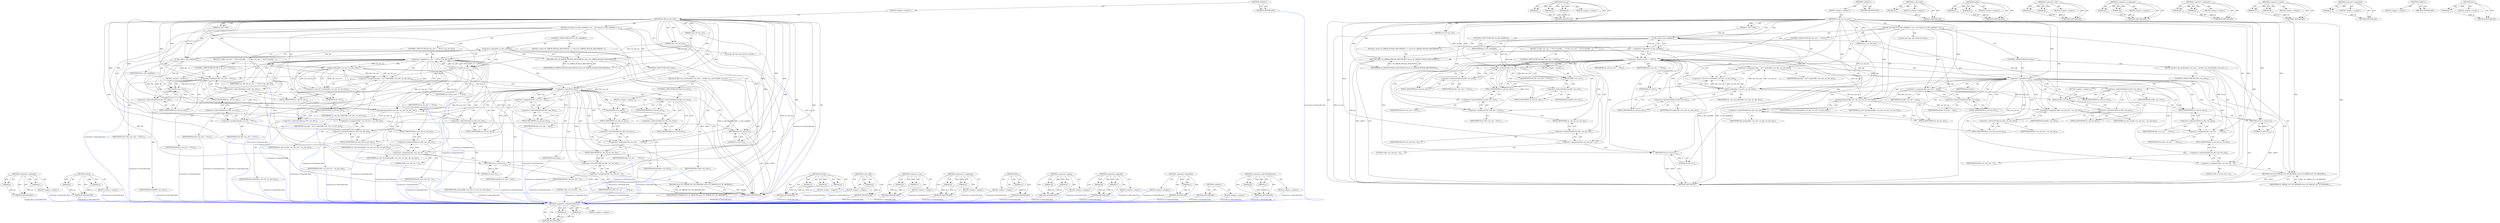 digraph "&lt;operator&gt;.indirectFieldAccess" {
vulnerable_142 [label=<(METHOD,&lt;operator&gt;.indirectFieldAccess)>];
vulnerable_143 [label=<(PARAM,p1)>];
vulnerable_144 [label=<(PARAM,p2)>];
vulnerable_145 [label=<(BLOCK,&lt;empty&gt;,&lt;empty&gt;)>];
vulnerable_146 [label=<(METHOD_RETURN,ANY)>];
vulnerable_166 [label=<(METHOD,memcpy)>];
vulnerable_167 [label=<(PARAM,p1)>];
vulnerable_168 [label=<(PARAM,p2)>];
vulnerable_169 [label=<(PARAM,p3)>];
vulnerable_170 [label=<(BLOCK,&lt;empty&gt;,&lt;empty&gt;)>];
vulnerable_171 [label=<(METHOD_RETURN,ANY)>];
vulnerable_6 [label=<(METHOD,&lt;global&gt;)<SUB>1</SUB>>];
vulnerable_7 [label=<(BLOCK,&lt;empty&gt;,&lt;empty&gt;)<SUB>1</SUB>>];
vulnerable_8 [label=<(METHOD,sc_file_set_sec_attr)<SUB>1</SUB>>];
vulnerable_9 [label=<(PARAM,sc_file_t *file)<SUB>1</SUB>>];
vulnerable_10 [label=<(PARAM,const u8 *sec_attr)<SUB>1</SUB>>];
vulnerable_11 [label=<(PARAM,size_t sec_attr_len)<SUB>2</SUB>>];
vulnerable_12 [label=<(BLOCK,{
	u8 *tmp;
	if (!sc_file_valid(file)) {
 		ret...,{
	u8 *tmp;
	if (!sc_file_valid(file)) {
 		ret...)<SUB>3</SUB>>];
vulnerable_13 [label="<(LOCAL,u8* tmp: u8*)<SUB>4</SUB>>"];
vulnerable_14 [label=<(CONTROL_STRUCTURE,IF,if (!sc_file_valid(file)))<SUB>5</SUB>>];
vulnerable_15 [label=<(&lt;operator&gt;.logicalNot,!sc_file_valid(file))<SUB>5</SUB>>];
vulnerable_16 [label=<(sc_file_valid,sc_file_valid(file))<SUB>5</SUB>>];
vulnerable_17 [label=<(IDENTIFIER,file,sc_file_valid(file))<SUB>5</SUB>>];
vulnerable_18 [label=<(BLOCK,{
 		return SC_ERROR_INVALID_ARGUMENTS;
 	},{
 		return SC_ERROR_INVALID_ARGUMENTS;
 	})<SUB>5</SUB>>];
vulnerable_19 [label=<(RETURN,return SC_ERROR_INVALID_ARGUMENTS;,return SC_ERROR_INVALID_ARGUMENTS;)<SUB>6</SUB>>];
vulnerable_20 [label=<(IDENTIFIER,SC_ERROR_INVALID_ARGUMENTS,return SC_ERROR_INVALID_ARGUMENTS;)<SUB>6</SUB>>];
vulnerable_21 [label=<(CONTROL_STRUCTURE,IF,if (sec_attr == NULL))<SUB>9</SUB>>];
vulnerable_22 [label=<(&lt;operator&gt;.equals,sec_attr == NULL)<SUB>9</SUB>>];
vulnerable_23 [label=<(IDENTIFIER,sec_attr,sec_attr == NULL)<SUB>9</SUB>>];
vulnerable_24 [label=<(IDENTIFIER,NULL,sec_attr == NULL)<SUB>9</SUB>>];
vulnerable_25 [label=<(BLOCK,{
 		if (file-&gt;sec_attr != NULL)
 			free(file-...,{
 		if (file-&gt;sec_attr != NULL)
 			free(file-...)<SUB>9</SUB>>];
vulnerable_26 [label=<(CONTROL_STRUCTURE,IF,if (file-&gt;sec_attr != NULL))<SUB>10</SUB>>];
vulnerable_27 [label=<(&lt;operator&gt;.notEquals,file-&gt;sec_attr != NULL)<SUB>10</SUB>>];
vulnerable_28 [label=<(&lt;operator&gt;.indirectFieldAccess,file-&gt;sec_attr)<SUB>10</SUB>>];
vulnerable_29 [label=<(IDENTIFIER,file,file-&gt;sec_attr != NULL)<SUB>10</SUB>>];
vulnerable_30 [label=<(FIELD_IDENTIFIER,sec_attr,sec_attr)<SUB>10</SUB>>];
vulnerable_31 [label=<(IDENTIFIER,NULL,file-&gt;sec_attr != NULL)<SUB>10</SUB>>];
vulnerable_32 [label=<(BLOCK,&lt;empty&gt;,&lt;empty&gt;)<SUB>11</SUB>>];
vulnerable_33 [label=<(free,free(file-&gt;sec_attr))<SUB>11</SUB>>];
vulnerable_34 [label=<(&lt;operator&gt;.indirectFieldAccess,file-&gt;sec_attr)<SUB>11</SUB>>];
vulnerable_35 [label=<(IDENTIFIER,file,free(file-&gt;sec_attr))<SUB>11</SUB>>];
vulnerable_36 [label=<(FIELD_IDENTIFIER,sec_attr,sec_attr)<SUB>11</SUB>>];
vulnerable_37 [label=<(&lt;operator&gt;.assignment,file-&gt;sec_attr = NULL)<SUB>12</SUB>>];
vulnerable_38 [label=<(&lt;operator&gt;.indirectFieldAccess,file-&gt;sec_attr)<SUB>12</SUB>>];
vulnerable_39 [label=<(IDENTIFIER,file,file-&gt;sec_attr = NULL)<SUB>12</SUB>>];
vulnerable_40 [label=<(FIELD_IDENTIFIER,sec_attr,sec_attr)<SUB>12</SUB>>];
vulnerable_41 [label=<(IDENTIFIER,NULL,file-&gt;sec_attr = NULL)<SUB>12</SUB>>];
vulnerable_42 [label=<(&lt;operator&gt;.assignment,file-&gt;sec_attr_len = 0)<SUB>13</SUB>>];
vulnerable_43 [label=<(&lt;operator&gt;.indirectFieldAccess,file-&gt;sec_attr_len)<SUB>13</SUB>>];
vulnerable_44 [label=<(IDENTIFIER,file,file-&gt;sec_attr_len = 0)<SUB>13</SUB>>];
vulnerable_45 [label=<(FIELD_IDENTIFIER,sec_attr_len,sec_attr_len)<SUB>13</SUB>>];
vulnerable_46 [label=<(LITERAL,0,file-&gt;sec_attr_len = 0)<SUB>13</SUB>>];
vulnerable_47 [label=<(RETURN,return 0;,return 0;)<SUB>14</SUB>>];
vulnerable_48 [label=<(LITERAL,0,return 0;)<SUB>14</SUB>>];
vulnerable_49 [label=<(&lt;operator&gt;.assignment,tmp = (u8 *) realloc(file-&gt;sec_attr, sec_attr_len))<SUB>16</SUB>>];
vulnerable_50 [label=<(IDENTIFIER,tmp,tmp = (u8 *) realloc(file-&gt;sec_attr, sec_attr_len))<SUB>16</SUB>>];
vulnerable_51 [label=<(&lt;operator&gt;.cast,(u8 *) realloc(file-&gt;sec_attr, sec_attr_len))<SUB>16</SUB>>];
vulnerable_52 [label=<(UNKNOWN,u8 *,u8 *)<SUB>16</SUB>>];
vulnerable_53 [label=<(realloc,realloc(file-&gt;sec_attr, sec_attr_len))<SUB>16</SUB>>];
vulnerable_54 [label=<(&lt;operator&gt;.indirectFieldAccess,file-&gt;sec_attr)<SUB>16</SUB>>];
vulnerable_55 [label=<(IDENTIFIER,file,realloc(file-&gt;sec_attr, sec_attr_len))<SUB>16</SUB>>];
vulnerable_56 [label=<(FIELD_IDENTIFIER,sec_attr,sec_attr)<SUB>16</SUB>>];
vulnerable_57 [label=<(IDENTIFIER,sec_attr_len,realloc(file-&gt;sec_attr, sec_attr_len))<SUB>16</SUB>>];
vulnerable_58 [label=<(CONTROL_STRUCTURE,IF,if (!tmp))<SUB>17</SUB>>];
vulnerable_59 [label=<(&lt;operator&gt;.logicalNot,!tmp)<SUB>17</SUB>>];
vulnerable_60 [label=<(IDENTIFIER,tmp,!tmp)<SUB>17</SUB>>];
vulnerable_61 [label=<(BLOCK,{
		if (file-&gt;sec_attr)
			free(file-&gt;sec_attr)...,{
		if (file-&gt;sec_attr)
			free(file-&gt;sec_attr)...)<SUB>17</SUB>>];
vulnerable_62 [label=<(CONTROL_STRUCTURE,IF,if (file-&gt;sec_attr))<SUB>18</SUB>>];
vulnerable_63 [label=<(&lt;operator&gt;.indirectFieldAccess,file-&gt;sec_attr)<SUB>18</SUB>>];
vulnerable_64 [label=<(IDENTIFIER,file,if (file-&gt;sec_attr))<SUB>18</SUB>>];
vulnerable_65 [label=<(FIELD_IDENTIFIER,sec_attr,sec_attr)<SUB>18</SUB>>];
vulnerable_66 [label=<(BLOCK,&lt;empty&gt;,&lt;empty&gt;)<SUB>19</SUB>>];
vulnerable_67 [label=<(free,free(file-&gt;sec_attr))<SUB>19</SUB>>];
vulnerable_68 [label=<(&lt;operator&gt;.indirectFieldAccess,file-&gt;sec_attr)<SUB>19</SUB>>];
vulnerable_69 [label=<(IDENTIFIER,file,free(file-&gt;sec_attr))<SUB>19</SUB>>];
vulnerable_70 [label=<(FIELD_IDENTIFIER,sec_attr,sec_attr)<SUB>19</SUB>>];
vulnerable_71 [label=<(&lt;operator&gt;.assignment,file-&gt;sec_attr     = NULL)<SUB>20</SUB>>];
vulnerable_72 [label=<(&lt;operator&gt;.indirectFieldAccess,file-&gt;sec_attr)<SUB>20</SUB>>];
vulnerable_73 [label=<(IDENTIFIER,file,file-&gt;sec_attr     = NULL)<SUB>20</SUB>>];
vulnerable_74 [label=<(FIELD_IDENTIFIER,sec_attr,sec_attr)<SUB>20</SUB>>];
vulnerable_75 [label=<(IDENTIFIER,NULL,file-&gt;sec_attr     = NULL)<SUB>20</SUB>>];
vulnerable_76 [label=<(&lt;operator&gt;.assignment,file-&gt;sec_attr_len = 0)<SUB>21</SUB>>];
vulnerable_77 [label=<(&lt;operator&gt;.indirectFieldAccess,file-&gt;sec_attr_len)<SUB>21</SUB>>];
vulnerable_78 [label=<(IDENTIFIER,file,file-&gt;sec_attr_len = 0)<SUB>21</SUB>>];
vulnerable_79 [label=<(FIELD_IDENTIFIER,sec_attr_len,sec_attr_len)<SUB>21</SUB>>];
vulnerable_80 [label=<(LITERAL,0,file-&gt;sec_attr_len = 0)<SUB>21</SUB>>];
vulnerable_81 [label=<(RETURN,return SC_ERROR_OUT_OF_MEMORY;,return SC_ERROR_OUT_OF_MEMORY;)<SUB>22</SUB>>];
vulnerable_82 [label=<(IDENTIFIER,SC_ERROR_OUT_OF_MEMORY,return SC_ERROR_OUT_OF_MEMORY;)<SUB>22</SUB>>];
vulnerable_83 [label=<(&lt;operator&gt;.assignment,file-&gt;sec_attr = tmp)<SUB>24</SUB>>];
vulnerable_84 [label=<(&lt;operator&gt;.indirectFieldAccess,file-&gt;sec_attr)<SUB>24</SUB>>];
vulnerable_85 [label=<(IDENTIFIER,file,file-&gt;sec_attr = tmp)<SUB>24</SUB>>];
vulnerable_86 [label=<(FIELD_IDENTIFIER,sec_attr,sec_attr)<SUB>24</SUB>>];
vulnerable_87 [label=<(IDENTIFIER,tmp,file-&gt;sec_attr = tmp)<SUB>24</SUB>>];
vulnerable_88 [label=<(memcpy,memcpy(file-&gt;sec_attr, sec_attr, sec_attr_len))<SUB>25</SUB>>];
vulnerable_89 [label=<(&lt;operator&gt;.indirectFieldAccess,file-&gt;sec_attr)<SUB>25</SUB>>];
vulnerable_90 [label=<(IDENTIFIER,file,memcpy(file-&gt;sec_attr, sec_attr, sec_attr_len))<SUB>25</SUB>>];
vulnerable_91 [label=<(FIELD_IDENTIFIER,sec_attr,sec_attr)<SUB>25</SUB>>];
vulnerable_92 [label=<(IDENTIFIER,sec_attr,memcpy(file-&gt;sec_attr, sec_attr, sec_attr_len))<SUB>25</SUB>>];
vulnerable_93 [label=<(IDENTIFIER,sec_attr_len,memcpy(file-&gt;sec_attr, sec_attr, sec_attr_len))<SUB>25</SUB>>];
vulnerable_94 [label=<(&lt;operator&gt;.assignment,file-&gt;sec_attr_len = sec_attr_len)<SUB>26</SUB>>];
vulnerable_95 [label=<(&lt;operator&gt;.indirectFieldAccess,file-&gt;sec_attr_len)<SUB>26</SUB>>];
vulnerable_96 [label=<(IDENTIFIER,file,file-&gt;sec_attr_len = sec_attr_len)<SUB>26</SUB>>];
vulnerable_97 [label=<(FIELD_IDENTIFIER,sec_attr_len,sec_attr_len)<SUB>26</SUB>>];
vulnerable_98 [label=<(IDENTIFIER,sec_attr_len,file-&gt;sec_attr_len = sec_attr_len)<SUB>26</SUB>>];
vulnerable_99 [label=<(RETURN,return 0;,return 0;)<SUB>28</SUB>>];
vulnerable_100 [label=<(LITERAL,0,return 0;)<SUB>28</SUB>>];
vulnerable_101 [label=<(METHOD_RETURN,int)<SUB>1</SUB>>];
vulnerable_103 [label=<(METHOD_RETURN,ANY)<SUB>1</SUB>>];
vulnerable_128 [label=<(METHOD,sc_file_valid)>];
vulnerable_129 [label=<(PARAM,p1)>];
vulnerable_130 [label=<(BLOCK,&lt;empty&gt;,&lt;empty&gt;)>];
vulnerable_131 [label=<(METHOD_RETURN,ANY)>];
vulnerable_161 [label=<(METHOD,realloc)>];
vulnerable_162 [label=<(PARAM,p1)>];
vulnerable_163 [label=<(PARAM,p2)>];
vulnerable_164 [label=<(BLOCK,&lt;empty&gt;,&lt;empty&gt;)>];
vulnerable_165 [label=<(METHOD_RETURN,ANY)>];
vulnerable_156 [label=<(METHOD,&lt;operator&gt;.cast)>];
vulnerable_157 [label=<(PARAM,p1)>];
vulnerable_158 [label=<(PARAM,p2)>];
vulnerable_159 [label=<(BLOCK,&lt;empty&gt;,&lt;empty&gt;)>];
vulnerable_160 [label=<(METHOD_RETURN,ANY)>];
vulnerable_151 [label=<(METHOD,&lt;operator&gt;.assignment)>];
vulnerable_152 [label=<(PARAM,p1)>];
vulnerable_153 [label=<(PARAM,p2)>];
vulnerable_154 [label=<(BLOCK,&lt;empty&gt;,&lt;empty&gt;)>];
vulnerable_155 [label=<(METHOD_RETURN,ANY)>];
vulnerable_137 [label=<(METHOD,&lt;operator&gt;.notEquals)>];
vulnerable_138 [label=<(PARAM,p1)>];
vulnerable_139 [label=<(PARAM,p2)>];
vulnerable_140 [label=<(BLOCK,&lt;empty&gt;,&lt;empty&gt;)>];
vulnerable_141 [label=<(METHOD_RETURN,ANY)>];
vulnerable_132 [label=<(METHOD,&lt;operator&gt;.equals)>];
vulnerable_133 [label=<(PARAM,p1)>];
vulnerable_134 [label=<(PARAM,p2)>];
vulnerable_135 [label=<(BLOCK,&lt;empty&gt;,&lt;empty&gt;)>];
vulnerable_136 [label=<(METHOD_RETURN,ANY)>];
vulnerable_124 [label=<(METHOD,&lt;operator&gt;.logicalNot)>];
vulnerable_125 [label=<(PARAM,p1)>];
vulnerable_126 [label=<(BLOCK,&lt;empty&gt;,&lt;empty&gt;)>];
vulnerable_127 [label=<(METHOD_RETURN,ANY)>];
vulnerable_118 [label=<(METHOD,&lt;global&gt;)<SUB>1</SUB>>];
vulnerable_119 [label=<(BLOCK,&lt;empty&gt;,&lt;empty&gt;)>];
vulnerable_120 [label=<(METHOD_RETURN,ANY)>];
vulnerable_147 [label=<(METHOD,free)>];
vulnerable_148 [label=<(PARAM,p1)>];
vulnerable_149 [label=<(BLOCK,&lt;empty&gt;,&lt;empty&gt;)>];
vulnerable_150 [label=<(METHOD_RETURN,ANY)>];
fixed_144 [label=<(METHOD,&lt;operator&gt;.notEquals)>];
fixed_145 [label=<(PARAM,p1)>];
fixed_146 [label=<(PARAM,p2)>];
fixed_147 [label=<(BLOCK,&lt;empty&gt;,&lt;empty&gt;)>];
fixed_148 [label=<(METHOD_RETURN,ANY)>];
fixed_168 [label=<(METHOD,realloc)>];
fixed_169 [label=<(PARAM,p1)>];
fixed_170 [label=<(PARAM,p2)>];
fixed_171 [label=<(BLOCK,&lt;empty&gt;,&lt;empty&gt;)>];
fixed_172 [label=<(METHOD_RETURN,ANY)>];
fixed_6 [label=<(METHOD,&lt;global&gt;)<SUB>1</SUB>>];
fixed_7 [label=<(BLOCK,&lt;empty&gt;,&lt;empty&gt;)<SUB>1</SUB>>];
fixed_8 [label=<(METHOD,sc_file_set_sec_attr)<SUB>1</SUB>>];
fixed_9 [label=<(PARAM,sc_file_t *file)<SUB>1</SUB>>];
fixed_10 [label=<(PARAM,const u8 *sec_attr)<SUB>1</SUB>>];
fixed_11 [label=<(PARAM,size_t sec_attr_len)<SUB>2</SUB>>];
fixed_12 [label=<(BLOCK,{
	u8 *tmp;
	if (!sc_file_valid(file)) {
 		ret...,{
	u8 *tmp;
	if (!sc_file_valid(file)) {
 		ret...)<SUB>3</SUB>>];
fixed_13 [label="<(LOCAL,u8* tmp: u8*)<SUB>4</SUB>>"];
fixed_14 [label=<(CONTROL_STRUCTURE,IF,if (!sc_file_valid(file)))<SUB>5</SUB>>];
fixed_15 [label=<(&lt;operator&gt;.logicalNot,!sc_file_valid(file))<SUB>5</SUB>>];
fixed_16 [label=<(sc_file_valid,sc_file_valid(file))<SUB>5</SUB>>];
fixed_17 [label=<(IDENTIFIER,file,sc_file_valid(file))<SUB>5</SUB>>];
fixed_18 [label=<(BLOCK,{
 		return SC_ERROR_INVALID_ARGUMENTS;
 	},{
 		return SC_ERROR_INVALID_ARGUMENTS;
 	})<SUB>5</SUB>>];
fixed_19 [label=<(RETURN,return SC_ERROR_INVALID_ARGUMENTS;,return SC_ERROR_INVALID_ARGUMENTS;)<SUB>6</SUB>>];
fixed_20 [label=<(IDENTIFIER,SC_ERROR_INVALID_ARGUMENTS,return SC_ERROR_INVALID_ARGUMENTS;)<SUB>6</SUB>>];
fixed_21 [label=<(CONTROL_STRUCTURE,IF,if (sec_attr == NULL || sec_attr_len))<SUB>9</SUB>>];
fixed_22 [label=<(&lt;operator&gt;.logicalOr,sec_attr == NULL || sec_attr_len)<SUB>9</SUB>>];
fixed_23 [label=<(&lt;operator&gt;.equals,sec_attr == NULL)<SUB>9</SUB>>];
fixed_24 [label=<(IDENTIFIER,sec_attr,sec_attr == NULL)<SUB>9</SUB>>];
fixed_25 [label=<(IDENTIFIER,NULL,sec_attr == NULL)<SUB>9</SUB>>];
fixed_26 [label=<(IDENTIFIER,sec_attr_len,sec_attr == NULL || sec_attr_len)<SUB>9</SUB>>];
fixed_27 [label=<(BLOCK,{
 		if (file-&gt;sec_attr != NULL)
 			free(file-...,{
 		if (file-&gt;sec_attr != NULL)
 			free(file-...)<SUB>9</SUB>>];
fixed_28 [label=<(CONTROL_STRUCTURE,IF,if (file-&gt;sec_attr != NULL))<SUB>10</SUB>>];
fixed_29 [label=<(&lt;operator&gt;.notEquals,file-&gt;sec_attr != NULL)<SUB>10</SUB>>];
fixed_30 [label=<(&lt;operator&gt;.indirectFieldAccess,file-&gt;sec_attr)<SUB>10</SUB>>];
fixed_31 [label=<(IDENTIFIER,file,file-&gt;sec_attr != NULL)<SUB>10</SUB>>];
fixed_32 [label=<(FIELD_IDENTIFIER,sec_attr,sec_attr)<SUB>10</SUB>>];
fixed_33 [label=<(IDENTIFIER,NULL,file-&gt;sec_attr != NULL)<SUB>10</SUB>>];
fixed_34 [label=<(BLOCK,&lt;empty&gt;,&lt;empty&gt;)<SUB>11</SUB>>];
fixed_35 [label=<(free,free(file-&gt;sec_attr))<SUB>11</SUB>>];
fixed_36 [label=<(&lt;operator&gt;.indirectFieldAccess,file-&gt;sec_attr)<SUB>11</SUB>>];
fixed_37 [label=<(IDENTIFIER,file,free(file-&gt;sec_attr))<SUB>11</SUB>>];
fixed_38 [label=<(FIELD_IDENTIFIER,sec_attr,sec_attr)<SUB>11</SUB>>];
fixed_39 [label=<(&lt;operator&gt;.assignment,file-&gt;sec_attr = NULL)<SUB>12</SUB>>];
fixed_40 [label=<(&lt;operator&gt;.indirectFieldAccess,file-&gt;sec_attr)<SUB>12</SUB>>];
fixed_41 [label=<(IDENTIFIER,file,file-&gt;sec_attr = NULL)<SUB>12</SUB>>];
fixed_42 [label=<(FIELD_IDENTIFIER,sec_attr,sec_attr)<SUB>12</SUB>>];
fixed_43 [label=<(IDENTIFIER,NULL,file-&gt;sec_attr = NULL)<SUB>12</SUB>>];
fixed_44 [label=<(&lt;operator&gt;.assignment,file-&gt;sec_attr_len = 0)<SUB>13</SUB>>];
fixed_45 [label=<(&lt;operator&gt;.indirectFieldAccess,file-&gt;sec_attr_len)<SUB>13</SUB>>];
fixed_46 [label=<(IDENTIFIER,file,file-&gt;sec_attr_len = 0)<SUB>13</SUB>>];
fixed_47 [label=<(FIELD_IDENTIFIER,sec_attr_len,sec_attr_len)<SUB>13</SUB>>];
fixed_48 [label=<(LITERAL,0,file-&gt;sec_attr_len = 0)<SUB>13</SUB>>];
fixed_49 [label=<(RETURN,return 0;,return 0;)<SUB>14</SUB>>];
fixed_50 [label=<(LITERAL,0,return 0;)<SUB>14</SUB>>];
fixed_51 [label=<(&lt;operator&gt;.assignment,tmp = (u8 *) realloc(file-&gt;sec_attr, sec_attr_len))<SUB>16</SUB>>];
fixed_52 [label=<(IDENTIFIER,tmp,tmp = (u8 *) realloc(file-&gt;sec_attr, sec_attr_len))<SUB>16</SUB>>];
fixed_53 [label=<(&lt;operator&gt;.cast,(u8 *) realloc(file-&gt;sec_attr, sec_attr_len))<SUB>16</SUB>>];
fixed_54 [label=<(UNKNOWN,u8 *,u8 *)<SUB>16</SUB>>];
fixed_55 [label=<(realloc,realloc(file-&gt;sec_attr, sec_attr_len))<SUB>16</SUB>>];
fixed_56 [label=<(&lt;operator&gt;.indirectFieldAccess,file-&gt;sec_attr)<SUB>16</SUB>>];
fixed_57 [label=<(IDENTIFIER,file,realloc(file-&gt;sec_attr, sec_attr_len))<SUB>16</SUB>>];
fixed_58 [label=<(FIELD_IDENTIFIER,sec_attr,sec_attr)<SUB>16</SUB>>];
fixed_59 [label=<(IDENTIFIER,sec_attr_len,realloc(file-&gt;sec_attr, sec_attr_len))<SUB>16</SUB>>];
fixed_60 [label=<(CONTROL_STRUCTURE,IF,if (!tmp))<SUB>17</SUB>>];
fixed_61 [label=<(&lt;operator&gt;.logicalNot,!tmp)<SUB>17</SUB>>];
fixed_62 [label=<(IDENTIFIER,tmp,!tmp)<SUB>17</SUB>>];
fixed_63 [label=<(BLOCK,{
		if (file-&gt;sec_attr)
			free(file-&gt;sec_attr)...,{
		if (file-&gt;sec_attr)
			free(file-&gt;sec_attr)...)<SUB>17</SUB>>];
fixed_64 [label=<(CONTROL_STRUCTURE,IF,if (file-&gt;sec_attr))<SUB>18</SUB>>];
fixed_65 [label=<(&lt;operator&gt;.indirectFieldAccess,file-&gt;sec_attr)<SUB>18</SUB>>];
fixed_66 [label=<(IDENTIFIER,file,if (file-&gt;sec_attr))<SUB>18</SUB>>];
fixed_67 [label=<(FIELD_IDENTIFIER,sec_attr,sec_attr)<SUB>18</SUB>>];
fixed_68 [label=<(BLOCK,&lt;empty&gt;,&lt;empty&gt;)<SUB>19</SUB>>];
fixed_69 [label=<(free,free(file-&gt;sec_attr))<SUB>19</SUB>>];
fixed_70 [label=<(&lt;operator&gt;.indirectFieldAccess,file-&gt;sec_attr)<SUB>19</SUB>>];
fixed_71 [label=<(IDENTIFIER,file,free(file-&gt;sec_attr))<SUB>19</SUB>>];
fixed_72 [label=<(FIELD_IDENTIFIER,sec_attr,sec_attr)<SUB>19</SUB>>];
fixed_73 [label=<(&lt;operator&gt;.assignment,file-&gt;sec_attr     = NULL)<SUB>20</SUB>>];
fixed_74 [label=<(&lt;operator&gt;.indirectFieldAccess,file-&gt;sec_attr)<SUB>20</SUB>>];
fixed_75 [label=<(IDENTIFIER,file,file-&gt;sec_attr     = NULL)<SUB>20</SUB>>];
fixed_76 [label=<(FIELD_IDENTIFIER,sec_attr,sec_attr)<SUB>20</SUB>>];
fixed_77 [label=<(IDENTIFIER,NULL,file-&gt;sec_attr     = NULL)<SUB>20</SUB>>];
fixed_78 [label=<(&lt;operator&gt;.assignment,file-&gt;sec_attr_len = 0)<SUB>21</SUB>>];
fixed_79 [label=<(&lt;operator&gt;.indirectFieldAccess,file-&gt;sec_attr_len)<SUB>21</SUB>>];
fixed_80 [label=<(IDENTIFIER,file,file-&gt;sec_attr_len = 0)<SUB>21</SUB>>];
fixed_81 [label=<(FIELD_IDENTIFIER,sec_attr_len,sec_attr_len)<SUB>21</SUB>>];
fixed_82 [label=<(LITERAL,0,file-&gt;sec_attr_len = 0)<SUB>21</SUB>>];
fixed_83 [label=<(RETURN,return SC_ERROR_OUT_OF_MEMORY;,return SC_ERROR_OUT_OF_MEMORY;)<SUB>22</SUB>>];
fixed_84 [label=<(IDENTIFIER,SC_ERROR_OUT_OF_MEMORY,return SC_ERROR_OUT_OF_MEMORY;)<SUB>22</SUB>>];
fixed_85 [label=<(&lt;operator&gt;.assignment,file-&gt;sec_attr = tmp)<SUB>24</SUB>>];
fixed_86 [label=<(&lt;operator&gt;.indirectFieldAccess,file-&gt;sec_attr)<SUB>24</SUB>>];
fixed_87 [label=<(IDENTIFIER,file,file-&gt;sec_attr = tmp)<SUB>24</SUB>>];
fixed_88 [label=<(FIELD_IDENTIFIER,sec_attr,sec_attr)<SUB>24</SUB>>];
fixed_89 [label=<(IDENTIFIER,tmp,file-&gt;sec_attr = tmp)<SUB>24</SUB>>];
fixed_90 [label=<(memcpy,memcpy(file-&gt;sec_attr, sec_attr, sec_attr_len))<SUB>25</SUB>>];
fixed_91 [label=<(&lt;operator&gt;.indirectFieldAccess,file-&gt;sec_attr)<SUB>25</SUB>>];
fixed_92 [label=<(IDENTIFIER,file,memcpy(file-&gt;sec_attr, sec_attr, sec_attr_len))<SUB>25</SUB>>];
fixed_93 [label=<(FIELD_IDENTIFIER,sec_attr,sec_attr)<SUB>25</SUB>>];
fixed_94 [label=<(IDENTIFIER,sec_attr,memcpy(file-&gt;sec_attr, sec_attr, sec_attr_len))<SUB>25</SUB>>];
fixed_95 [label=<(IDENTIFIER,sec_attr_len,memcpy(file-&gt;sec_attr, sec_attr, sec_attr_len))<SUB>25</SUB>>];
fixed_96 [label=<(&lt;operator&gt;.assignment,file-&gt;sec_attr_len = sec_attr_len)<SUB>26</SUB>>];
fixed_97 [label=<(&lt;operator&gt;.indirectFieldAccess,file-&gt;sec_attr_len)<SUB>26</SUB>>];
fixed_98 [label=<(IDENTIFIER,file,file-&gt;sec_attr_len = sec_attr_len)<SUB>26</SUB>>];
fixed_99 [label=<(FIELD_IDENTIFIER,sec_attr_len,sec_attr_len)<SUB>26</SUB>>];
fixed_100 [label=<(IDENTIFIER,sec_attr_len,file-&gt;sec_attr_len = sec_attr_len)<SUB>26</SUB>>];
fixed_101 [label=<(RETURN,return 0;,return 0;)<SUB>28</SUB>>];
fixed_102 [label=<(LITERAL,0,return 0;)<SUB>28</SUB>>];
fixed_103 [label=<(METHOD_RETURN,int)<SUB>1</SUB>>];
fixed_105 [label=<(METHOD_RETURN,ANY)<SUB>1</SUB>>];
fixed_173 [label=<(METHOD,memcpy)>];
fixed_174 [label=<(PARAM,p1)>];
fixed_175 [label=<(PARAM,p2)>];
fixed_176 [label=<(PARAM,p3)>];
fixed_177 [label=<(BLOCK,&lt;empty&gt;,&lt;empty&gt;)>];
fixed_178 [label=<(METHOD_RETURN,ANY)>];
fixed_130 [label=<(METHOD,sc_file_valid)>];
fixed_131 [label=<(PARAM,p1)>];
fixed_132 [label=<(BLOCK,&lt;empty&gt;,&lt;empty&gt;)>];
fixed_133 [label=<(METHOD_RETURN,ANY)>];
fixed_163 [label=<(METHOD,&lt;operator&gt;.cast)>];
fixed_164 [label=<(PARAM,p1)>];
fixed_165 [label=<(PARAM,p2)>];
fixed_166 [label=<(BLOCK,&lt;empty&gt;,&lt;empty&gt;)>];
fixed_167 [label=<(METHOD_RETURN,ANY)>];
fixed_158 [label=<(METHOD,&lt;operator&gt;.assignment)>];
fixed_159 [label=<(PARAM,p1)>];
fixed_160 [label=<(PARAM,p2)>];
fixed_161 [label=<(BLOCK,&lt;empty&gt;,&lt;empty&gt;)>];
fixed_162 [label=<(METHOD_RETURN,ANY)>];
fixed_154 [label=<(METHOD,free)>];
fixed_155 [label=<(PARAM,p1)>];
fixed_156 [label=<(BLOCK,&lt;empty&gt;,&lt;empty&gt;)>];
fixed_157 [label=<(METHOD_RETURN,ANY)>];
fixed_139 [label=<(METHOD,&lt;operator&gt;.equals)>];
fixed_140 [label=<(PARAM,p1)>];
fixed_141 [label=<(PARAM,p2)>];
fixed_142 [label=<(BLOCK,&lt;empty&gt;,&lt;empty&gt;)>];
fixed_143 [label=<(METHOD_RETURN,ANY)>];
fixed_134 [label=<(METHOD,&lt;operator&gt;.logicalOr)>];
fixed_135 [label=<(PARAM,p1)>];
fixed_136 [label=<(PARAM,p2)>];
fixed_137 [label=<(BLOCK,&lt;empty&gt;,&lt;empty&gt;)>];
fixed_138 [label=<(METHOD_RETURN,ANY)>];
fixed_126 [label=<(METHOD,&lt;operator&gt;.logicalNot)>];
fixed_127 [label=<(PARAM,p1)>];
fixed_128 [label=<(BLOCK,&lt;empty&gt;,&lt;empty&gt;)>];
fixed_129 [label=<(METHOD_RETURN,ANY)>];
fixed_120 [label=<(METHOD,&lt;global&gt;)<SUB>1</SUB>>];
fixed_121 [label=<(BLOCK,&lt;empty&gt;,&lt;empty&gt;)>];
fixed_122 [label=<(METHOD_RETURN,ANY)>];
fixed_149 [label=<(METHOD,&lt;operator&gt;.indirectFieldAccess)>];
fixed_150 [label=<(PARAM,p1)>];
fixed_151 [label=<(PARAM,p2)>];
fixed_152 [label=<(BLOCK,&lt;empty&gt;,&lt;empty&gt;)>];
fixed_153 [label=<(METHOD_RETURN,ANY)>];
vulnerable_142 -> vulnerable_143  [key=0, label="AST: "];
vulnerable_142 -> vulnerable_143  [key=1, label="DDG: "];
vulnerable_142 -> vulnerable_145  [key=0, label="AST: "];
vulnerable_142 -> vulnerable_144  [key=0, label="AST: "];
vulnerable_142 -> vulnerable_144  [key=1, label="DDG: "];
vulnerable_142 -> vulnerable_146  [key=0, label="AST: "];
vulnerable_142 -> vulnerable_146  [key=1, label="CFG: "];
vulnerable_143 -> vulnerable_146  [key=0, label="DDG: p1"];
vulnerable_144 -> vulnerable_146  [key=0, label="DDG: p2"];
vulnerable_166 -> vulnerable_167  [key=0, label="AST: "];
vulnerable_166 -> vulnerable_167  [key=1, label="DDG: "];
vulnerable_166 -> vulnerable_170  [key=0, label="AST: "];
vulnerable_166 -> vulnerable_168  [key=0, label="AST: "];
vulnerable_166 -> vulnerable_168  [key=1, label="DDG: "];
vulnerable_166 -> vulnerable_171  [key=0, label="AST: "];
vulnerable_166 -> vulnerable_171  [key=1, label="CFG: "];
vulnerable_166 -> vulnerable_169  [key=0, label="AST: "];
vulnerable_166 -> vulnerable_169  [key=1, label="DDG: "];
vulnerable_167 -> vulnerable_171  [key=0, label="DDG: p1"];
vulnerable_168 -> vulnerable_171  [key=0, label="DDG: p2"];
vulnerable_169 -> vulnerable_171  [key=0, label="DDG: p3"];
vulnerable_6 -> vulnerable_7  [key=0, label="AST: "];
vulnerable_6 -> vulnerable_103  [key=0, label="AST: "];
vulnerable_6 -> vulnerable_103  [key=1, label="CFG: "];
vulnerable_7 -> vulnerable_8  [key=0, label="AST: "];
vulnerable_8 -> vulnerable_9  [key=0, label="AST: "];
vulnerable_8 -> vulnerable_9  [key=1, label="DDG: "];
vulnerable_8 -> vulnerable_10  [key=0, label="AST: "];
vulnerable_8 -> vulnerable_10  [key=1, label="DDG: "];
vulnerable_8 -> vulnerable_11  [key=0, label="AST: "];
vulnerable_8 -> vulnerable_11  [key=1, label="DDG: "];
vulnerable_8 -> vulnerable_12  [key=0, label="AST: "];
vulnerable_8 -> vulnerable_101  [key=0, label="AST: "];
vulnerable_8 -> vulnerable_16  [key=0, label="CFG: "];
vulnerable_8 -> vulnerable_16  [key=1, label="DDG: "];
vulnerable_8 -> vulnerable_83  [key=0, label="DDG: "];
vulnerable_8 -> vulnerable_94  [key=0, label="DDG: "];
vulnerable_8 -> vulnerable_99  [key=0, label="DDG: "];
vulnerable_8 -> vulnerable_88  [key=0, label="DDG: "];
vulnerable_8 -> vulnerable_100  [key=0, label="DDG: "];
vulnerable_8 -> vulnerable_19  [key=0, label="DDG: "];
vulnerable_8 -> vulnerable_22  [key=0, label="DDG: "];
vulnerable_8 -> vulnerable_37  [key=0, label="DDG: "];
vulnerable_8 -> vulnerable_42  [key=0, label="DDG: "];
vulnerable_8 -> vulnerable_47  [key=0, label="DDG: "];
vulnerable_8 -> vulnerable_59  [key=0, label="DDG: "];
vulnerable_8 -> vulnerable_71  [key=0, label="DDG: "];
vulnerable_8 -> vulnerable_76  [key=0, label="DDG: "];
vulnerable_8 -> vulnerable_81  [key=0, label="DDG: "];
vulnerable_8 -> vulnerable_20  [key=0, label="DDG: "];
vulnerable_8 -> vulnerable_48  [key=0, label="DDG: "];
vulnerable_8 -> vulnerable_53  [key=0, label="DDG: "];
vulnerable_8 -> vulnerable_82  [key=0, label="DDG: "];
vulnerable_8 -> vulnerable_27  [key=0, label="DDG: "];
vulnerable_9 -> vulnerable_16  [key=0, label="DDG: file"];
vulnerable_10 -> vulnerable_101  [key=0, label="DDG: sec_attr"];
vulnerable_10 -> vulnerable_22  [key=0, label="DDG: sec_attr"];
vulnerable_11 -> vulnerable_101  [key=0, label="DDG: sec_attr_len"];
vulnerable_11 -> vulnerable_53  [key=0, label="DDG: sec_attr_len"];
vulnerable_12 -> vulnerable_13  [key=0, label="AST: "];
vulnerable_12 -> vulnerable_14  [key=0, label="AST: "];
vulnerable_12 -> vulnerable_21  [key=0, label="AST: "];
vulnerable_12 -> vulnerable_49  [key=0, label="AST: "];
vulnerable_12 -> vulnerable_58  [key=0, label="AST: "];
vulnerable_12 -> vulnerable_83  [key=0, label="AST: "];
vulnerable_12 -> vulnerable_88  [key=0, label="AST: "];
vulnerable_12 -> vulnerable_94  [key=0, label="AST: "];
vulnerable_12 -> vulnerable_99  [key=0, label="AST: "];
vulnerable_14 -> vulnerable_15  [key=0, label="AST: "];
vulnerable_14 -> vulnerable_18  [key=0, label="AST: "];
vulnerable_15 -> vulnerable_16  [key=0, label="AST: "];
vulnerable_15 -> vulnerable_19  [key=0, label="CFG: "];
vulnerable_15 -> vulnerable_19  [key=1, label="CDG: "];
vulnerable_15 -> vulnerable_22  [key=0, label="CFG: "];
vulnerable_15 -> vulnerable_22  [key=1, label="CDG: "];
vulnerable_15 -> vulnerable_101  [key=0, label="DDG: sc_file_valid(file)"];
vulnerable_15 -> vulnerable_101  [key=1, label="DDG: !sc_file_valid(file)"];
vulnerable_16 -> vulnerable_17  [key=0, label="AST: "];
vulnerable_16 -> vulnerable_15  [key=0, label="CFG: "];
vulnerable_16 -> vulnerable_15  [key=1, label="DDG: file"];
vulnerable_16 -> vulnerable_101  [key=0, label="DDG: file"];
vulnerable_16 -> vulnerable_88  [key=0, label="DDG: file"];
vulnerable_16 -> vulnerable_53  [key=0, label="DDG: file"];
vulnerable_16 -> vulnerable_27  [key=0, label="DDG: file"];
vulnerable_16 -> vulnerable_33  [key=0, label="DDG: file"];
vulnerable_16 -> vulnerable_67  [key=0, label="DDG: file"];
vulnerable_18 -> vulnerable_19  [key=0, label="AST: "];
vulnerable_19 -> vulnerable_20  [key=0, label="AST: "];
vulnerable_19 -> vulnerable_101  [key=0, label="CFG: "];
vulnerable_19 -> vulnerable_101  [key=1, label="DDG: &lt;RET&gt;"];
vulnerable_20 -> vulnerable_19  [key=0, label="DDG: SC_ERROR_INVALID_ARGUMENTS"];
vulnerable_21 -> vulnerable_22  [key=0, label="AST: "];
vulnerable_21 -> vulnerable_25  [key=0, label="AST: "];
vulnerable_22 -> vulnerable_23  [key=0, label="AST: "];
vulnerable_22 -> vulnerable_24  [key=0, label="AST: "];
vulnerable_22 -> vulnerable_30  [key=0, label="CFG: "];
vulnerable_22 -> vulnerable_30  [key=1, label="CDG: "];
vulnerable_22 -> vulnerable_52  [key=0, label="CFG: "];
vulnerable_22 -> vulnerable_52  [key=1, label="CDG: "];
vulnerable_22 -> vulnerable_88  [key=0, label="DDG: sec_attr"];
vulnerable_22 -> vulnerable_71  [key=0, label="DDG: NULL"];
vulnerable_22 -> vulnerable_27  [key=0, label="DDG: NULL"];
vulnerable_22 -> vulnerable_27  [key=1, label="CDG: "];
vulnerable_22 -> vulnerable_47  [key=0, label="CDG: "];
vulnerable_22 -> vulnerable_49  [key=0, label="CDG: "];
vulnerable_22 -> vulnerable_42  [key=0, label="CDG: "];
vulnerable_22 -> vulnerable_51  [key=0, label="CDG: "];
vulnerable_22 -> vulnerable_28  [key=0, label="CDG: "];
vulnerable_22 -> vulnerable_37  [key=0, label="CDG: "];
vulnerable_22 -> vulnerable_38  [key=0, label="CDG: "];
vulnerable_22 -> vulnerable_56  [key=0, label="CDG: "];
vulnerable_22 -> vulnerable_45  [key=0, label="CDG: "];
vulnerable_22 -> vulnerable_40  [key=0, label="CDG: "];
vulnerable_22 -> vulnerable_59  [key=0, label="CDG: "];
vulnerable_22 -> vulnerable_54  [key=0, label="CDG: "];
vulnerable_22 -> vulnerable_43  [key=0, label="CDG: "];
vulnerable_22 -> vulnerable_53  [key=0, label="CDG: "];
vulnerable_25 -> vulnerable_26  [key=0, label="AST: "];
vulnerable_25 -> vulnerable_37  [key=0, label="AST: "];
vulnerable_25 -> vulnerable_42  [key=0, label="AST: "];
vulnerable_25 -> vulnerable_47  [key=0, label="AST: "];
vulnerable_26 -> vulnerable_27  [key=0, label="AST: "];
vulnerable_26 -> vulnerable_32  [key=0, label="AST: "];
vulnerable_27 -> vulnerable_28  [key=0, label="AST: "];
vulnerable_27 -> vulnerable_31  [key=0, label="AST: "];
vulnerable_27 -> vulnerable_36  [key=0, label="CFG: "];
vulnerable_27 -> vulnerable_36  [key=1, label="CDG: "];
vulnerable_27 -> vulnerable_40  [key=0, label="CFG: "];
vulnerable_27 -> vulnerable_37  [key=0, label="DDG: NULL"];
vulnerable_27 -> vulnerable_33  [key=0, label="DDG: file-&gt;sec_attr"];
vulnerable_27 -> vulnerable_33  [key=1, label="CDG: "];
vulnerable_27 -> vulnerable_34  [key=0, label="CDG: "];
vulnerable_28 -> vulnerable_29  [key=0, label="AST: "];
vulnerable_28 -> vulnerable_30  [key=0, label="AST: "];
vulnerable_28 -> vulnerable_27  [key=0, label="CFG: "];
vulnerable_30 -> vulnerable_28  [key=0, label="CFG: "];
vulnerable_32 -> vulnerable_33  [key=0, label="AST: "];
vulnerable_33 -> vulnerable_34  [key=0, label="AST: "];
vulnerable_33 -> vulnerable_40  [key=0, label="CFG: "];
vulnerable_34 -> vulnerable_35  [key=0, label="AST: "];
vulnerable_34 -> vulnerable_36  [key=0, label="AST: "];
vulnerable_34 -> vulnerable_33  [key=0, label="CFG: "];
vulnerable_36 -> vulnerable_34  [key=0, label="CFG: "];
vulnerable_37 -> vulnerable_38  [key=0, label="AST: "];
vulnerable_37 -> vulnerable_41  [key=0, label="AST: "];
vulnerable_37 -> vulnerable_45  [key=0, label="CFG: "];
vulnerable_38 -> vulnerable_39  [key=0, label="AST: "];
vulnerable_38 -> vulnerable_40  [key=0, label="AST: "];
vulnerable_38 -> vulnerable_37  [key=0, label="CFG: "];
vulnerable_40 -> vulnerable_38  [key=0, label="CFG: "];
vulnerable_42 -> vulnerable_43  [key=0, label="AST: "];
vulnerable_42 -> vulnerable_46  [key=0, label="AST: "];
vulnerable_42 -> vulnerable_47  [key=0, label="CFG: "];
vulnerable_43 -> vulnerable_44  [key=0, label="AST: "];
vulnerable_43 -> vulnerable_45  [key=0, label="AST: "];
vulnerable_43 -> vulnerable_42  [key=0, label="CFG: "];
vulnerable_45 -> vulnerable_43  [key=0, label="CFG: "];
vulnerable_47 -> vulnerable_48  [key=0, label="AST: "];
vulnerable_47 -> vulnerable_101  [key=0, label="CFG: "];
vulnerable_47 -> vulnerable_101  [key=1, label="DDG: &lt;RET&gt;"];
vulnerable_48 -> vulnerable_47  [key=0, label="DDG: 0"];
vulnerable_49 -> vulnerable_50  [key=0, label="AST: "];
vulnerable_49 -> vulnerable_51  [key=0, label="AST: "];
vulnerable_49 -> vulnerable_59  [key=0, label="CFG: "];
vulnerable_49 -> vulnerable_59  [key=1, label="DDG: tmp"];
vulnerable_51 -> vulnerable_52  [key=0, label="AST: "];
vulnerable_51 -> vulnerable_53  [key=0, label="AST: "];
vulnerable_51 -> vulnerable_49  [key=0, label="CFG: "];
vulnerable_52 -> vulnerable_56  [key=0, label="CFG: "];
vulnerable_53 -> vulnerable_54  [key=0, label="AST: "];
vulnerable_53 -> vulnerable_57  [key=0, label="AST: "];
vulnerable_53 -> vulnerable_51  [key=0, label="CFG: "];
vulnerable_53 -> vulnerable_51  [key=1, label="DDG: file-&gt;sec_attr"];
vulnerable_53 -> vulnerable_51  [key=2, label="DDG: sec_attr_len"];
vulnerable_53 -> vulnerable_49  [key=0, label="DDG: file-&gt;sec_attr"];
vulnerable_53 -> vulnerable_49  [key=1, label="DDG: sec_attr_len"];
vulnerable_53 -> vulnerable_88  [key=0, label="DDG: sec_attr_len"];
vulnerable_53 -> vulnerable_67  [key=0, label="DDG: file-&gt;sec_attr"];
vulnerable_54 -> vulnerable_55  [key=0, label="AST: "];
vulnerable_54 -> vulnerable_56  [key=0, label="AST: "];
vulnerable_54 -> vulnerable_53  [key=0, label="CFG: "];
vulnerable_56 -> vulnerable_54  [key=0, label="CFG: "];
vulnerable_58 -> vulnerable_59  [key=0, label="AST: "];
vulnerable_58 -> vulnerable_61  [key=0, label="AST: "];
vulnerable_59 -> vulnerable_60  [key=0, label="AST: "];
vulnerable_59 -> vulnerable_65  [key=0, label="CFG: "];
vulnerable_59 -> vulnerable_65  [key=1, label="CDG: "];
vulnerable_59 -> vulnerable_86  [key=0, label="CFG: "];
vulnerable_59 -> vulnerable_86  [key=1, label="CDG: "];
vulnerable_59 -> vulnerable_83  [key=0, label="DDG: tmp"];
vulnerable_59 -> vulnerable_83  [key=1, label="CDG: "];
vulnerable_59 -> vulnerable_94  [key=0, label="CDG: "];
vulnerable_59 -> vulnerable_77  [key=0, label="CDG: "];
vulnerable_59 -> vulnerable_89  [key=0, label="CDG: "];
vulnerable_59 -> vulnerable_99  [key=0, label="CDG: "];
vulnerable_59 -> vulnerable_81  [key=0, label="CDG: "];
vulnerable_59 -> vulnerable_84  [key=0, label="CDG: "];
vulnerable_59 -> vulnerable_72  [key=0, label="CDG: "];
vulnerable_59 -> vulnerable_74  [key=0, label="CDG: "];
vulnerable_59 -> vulnerable_95  [key=0, label="CDG: "];
vulnerable_59 -> vulnerable_76  [key=0, label="CDG: "];
vulnerable_59 -> vulnerable_97  [key=0, label="CDG: "];
vulnerable_59 -> vulnerable_91  [key=0, label="CDG: "];
vulnerable_59 -> vulnerable_79  [key=0, label="CDG: "];
vulnerable_59 -> vulnerable_71  [key=0, label="CDG: "];
vulnerable_59 -> vulnerable_88  [key=0, label="CDG: "];
vulnerable_59 -> vulnerable_63  [key=0, label="CDG: "];
vulnerable_61 -> vulnerable_62  [key=0, label="AST: "];
vulnerable_61 -> vulnerable_71  [key=0, label="AST: "];
vulnerable_61 -> vulnerable_76  [key=0, label="AST: "];
vulnerable_61 -> vulnerable_81  [key=0, label="AST: "];
vulnerable_62 -> vulnerable_63  [key=0, label="AST: "];
vulnerable_62 -> vulnerable_66  [key=0, label="AST: "];
vulnerable_63 -> vulnerable_64  [key=0, label="AST: "];
vulnerable_63 -> vulnerable_65  [key=0, label="AST: "];
vulnerable_63 -> vulnerable_70  [key=0, label="CFG: "];
vulnerable_63 -> vulnerable_70  [key=1, label="CDG: "];
vulnerable_63 -> vulnerable_74  [key=0, label="CFG: "];
vulnerable_63 -> vulnerable_68  [key=0, label="CDG: "];
vulnerable_63 -> vulnerable_67  [key=0, label="CDG: "];
vulnerable_65 -> vulnerable_63  [key=0, label="CFG: "];
vulnerable_66 -> vulnerable_67  [key=0, label="AST: "];
vulnerable_67 -> vulnerable_68  [key=0, label="AST: "];
vulnerable_67 -> vulnerable_74  [key=0, label="CFG: "];
vulnerable_68 -> vulnerable_69  [key=0, label="AST: "];
vulnerable_68 -> vulnerable_70  [key=0, label="AST: "];
vulnerable_68 -> vulnerable_67  [key=0, label="CFG: "];
vulnerable_70 -> vulnerable_68  [key=0, label="CFG: "];
vulnerable_71 -> vulnerable_72  [key=0, label="AST: "];
vulnerable_71 -> vulnerable_75  [key=0, label="AST: "];
vulnerable_71 -> vulnerable_79  [key=0, label="CFG: "];
vulnerable_72 -> vulnerable_73  [key=0, label="AST: "];
vulnerable_72 -> vulnerable_74  [key=0, label="AST: "];
vulnerable_72 -> vulnerable_71  [key=0, label="CFG: "];
vulnerable_74 -> vulnerable_72  [key=0, label="CFG: "];
vulnerable_76 -> vulnerable_77  [key=0, label="AST: "];
vulnerable_76 -> vulnerable_80  [key=0, label="AST: "];
vulnerable_76 -> vulnerable_81  [key=0, label="CFG: "];
vulnerable_77 -> vulnerable_78  [key=0, label="AST: "];
vulnerable_77 -> vulnerable_79  [key=0, label="AST: "];
vulnerable_77 -> vulnerable_76  [key=0, label="CFG: "];
vulnerable_79 -> vulnerable_77  [key=0, label="CFG: "];
vulnerable_81 -> vulnerable_82  [key=0, label="AST: "];
vulnerable_81 -> vulnerable_101  [key=0, label="CFG: "];
vulnerable_81 -> vulnerable_101  [key=1, label="DDG: &lt;RET&gt;"];
vulnerable_82 -> vulnerable_81  [key=0, label="DDG: SC_ERROR_OUT_OF_MEMORY"];
vulnerable_83 -> vulnerable_84  [key=0, label="AST: "];
vulnerable_83 -> vulnerable_87  [key=0, label="AST: "];
vulnerable_83 -> vulnerable_91  [key=0, label="CFG: "];
vulnerable_83 -> vulnerable_88  [key=0, label="DDG: file-&gt;sec_attr"];
vulnerable_84 -> vulnerable_85  [key=0, label="AST: "];
vulnerable_84 -> vulnerable_86  [key=0, label="AST: "];
vulnerable_84 -> vulnerable_83  [key=0, label="CFG: "];
vulnerable_86 -> vulnerable_84  [key=0, label="CFG: "];
vulnerable_88 -> vulnerable_89  [key=0, label="AST: "];
vulnerable_88 -> vulnerable_92  [key=0, label="AST: "];
vulnerable_88 -> vulnerable_93  [key=0, label="AST: "];
vulnerable_88 -> vulnerable_97  [key=0, label="CFG: "];
vulnerable_88 -> vulnerable_94  [key=0, label="DDG: sec_attr_len"];
vulnerable_89 -> vulnerable_90  [key=0, label="AST: "];
vulnerable_89 -> vulnerable_91  [key=0, label="AST: "];
vulnerable_89 -> vulnerable_88  [key=0, label="CFG: "];
vulnerable_91 -> vulnerable_89  [key=0, label="CFG: "];
vulnerable_94 -> vulnerable_95  [key=0, label="AST: "];
vulnerable_94 -> vulnerable_98  [key=0, label="AST: "];
vulnerable_94 -> vulnerable_99  [key=0, label="CFG: "];
vulnerable_95 -> vulnerable_96  [key=0, label="AST: "];
vulnerable_95 -> vulnerable_97  [key=0, label="AST: "];
vulnerable_95 -> vulnerable_94  [key=0, label="CFG: "];
vulnerable_97 -> vulnerable_95  [key=0, label="CFG: "];
vulnerable_99 -> vulnerable_100  [key=0, label="AST: "];
vulnerable_99 -> vulnerable_101  [key=0, label="CFG: "];
vulnerable_99 -> vulnerable_101  [key=1, label="DDG: &lt;RET&gt;"];
vulnerable_100 -> vulnerable_99  [key=0, label="DDG: 0"];
vulnerable_128 -> vulnerable_129  [key=0, label="AST: "];
vulnerable_128 -> vulnerable_129  [key=1, label="DDG: "];
vulnerable_128 -> vulnerable_130  [key=0, label="AST: "];
vulnerable_128 -> vulnerable_131  [key=0, label="AST: "];
vulnerable_128 -> vulnerable_131  [key=1, label="CFG: "];
vulnerable_129 -> vulnerable_131  [key=0, label="DDG: p1"];
vulnerable_161 -> vulnerable_162  [key=0, label="AST: "];
vulnerable_161 -> vulnerable_162  [key=1, label="DDG: "];
vulnerable_161 -> vulnerable_164  [key=0, label="AST: "];
vulnerable_161 -> vulnerable_163  [key=0, label="AST: "];
vulnerable_161 -> vulnerable_163  [key=1, label="DDG: "];
vulnerable_161 -> vulnerable_165  [key=0, label="AST: "];
vulnerable_161 -> vulnerable_165  [key=1, label="CFG: "];
vulnerable_162 -> vulnerable_165  [key=0, label="DDG: p1"];
vulnerable_163 -> vulnerable_165  [key=0, label="DDG: p2"];
vulnerable_156 -> vulnerable_157  [key=0, label="AST: "];
vulnerable_156 -> vulnerable_157  [key=1, label="DDG: "];
vulnerable_156 -> vulnerable_159  [key=0, label="AST: "];
vulnerable_156 -> vulnerable_158  [key=0, label="AST: "];
vulnerable_156 -> vulnerable_158  [key=1, label="DDG: "];
vulnerable_156 -> vulnerable_160  [key=0, label="AST: "];
vulnerable_156 -> vulnerable_160  [key=1, label="CFG: "];
vulnerable_157 -> vulnerable_160  [key=0, label="DDG: p1"];
vulnerable_158 -> vulnerable_160  [key=0, label="DDG: p2"];
vulnerable_151 -> vulnerable_152  [key=0, label="AST: "];
vulnerable_151 -> vulnerable_152  [key=1, label="DDG: "];
vulnerable_151 -> vulnerable_154  [key=0, label="AST: "];
vulnerable_151 -> vulnerable_153  [key=0, label="AST: "];
vulnerable_151 -> vulnerable_153  [key=1, label="DDG: "];
vulnerable_151 -> vulnerable_155  [key=0, label="AST: "];
vulnerable_151 -> vulnerable_155  [key=1, label="CFG: "];
vulnerable_152 -> vulnerable_155  [key=0, label="DDG: p1"];
vulnerable_153 -> vulnerable_155  [key=0, label="DDG: p2"];
vulnerable_137 -> vulnerable_138  [key=0, label="AST: "];
vulnerable_137 -> vulnerable_138  [key=1, label="DDG: "];
vulnerable_137 -> vulnerable_140  [key=0, label="AST: "];
vulnerable_137 -> vulnerable_139  [key=0, label="AST: "];
vulnerable_137 -> vulnerable_139  [key=1, label="DDG: "];
vulnerable_137 -> vulnerable_141  [key=0, label="AST: "];
vulnerable_137 -> vulnerable_141  [key=1, label="CFG: "];
vulnerable_138 -> vulnerable_141  [key=0, label="DDG: p1"];
vulnerable_139 -> vulnerable_141  [key=0, label="DDG: p2"];
vulnerable_132 -> vulnerable_133  [key=0, label="AST: "];
vulnerable_132 -> vulnerable_133  [key=1, label="DDG: "];
vulnerable_132 -> vulnerable_135  [key=0, label="AST: "];
vulnerable_132 -> vulnerable_134  [key=0, label="AST: "];
vulnerable_132 -> vulnerable_134  [key=1, label="DDG: "];
vulnerable_132 -> vulnerable_136  [key=0, label="AST: "];
vulnerable_132 -> vulnerable_136  [key=1, label="CFG: "];
vulnerable_133 -> vulnerable_136  [key=0, label="DDG: p1"];
vulnerable_134 -> vulnerable_136  [key=0, label="DDG: p2"];
vulnerable_124 -> vulnerable_125  [key=0, label="AST: "];
vulnerable_124 -> vulnerable_125  [key=1, label="DDG: "];
vulnerable_124 -> vulnerable_126  [key=0, label="AST: "];
vulnerable_124 -> vulnerable_127  [key=0, label="AST: "];
vulnerable_124 -> vulnerable_127  [key=1, label="CFG: "];
vulnerable_125 -> vulnerable_127  [key=0, label="DDG: p1"];
vulnerable_118 -> vulnerable_119  [key=0, label="AST: "];
vulnerable_118 -> vulnerable_120  [key=0, label="AST: "];
vulnerable_118 -> vulnerable_120  [key=1, label="CFG: "];
vulnerable_147 -> vulnerable_148  [key=0, label="AST: "];
vulnerable_147 -> vulnerable_148  [key=1, label="DDG: "];
vulnerable_147 -> vulnerable_149  [key=0, label="AST: "];
vulnerable_147 -> vulnerable_150  [key=0, label="AST: "];
vulnerable_147 -> vulnerable_150  [key=1, label="CFG: "];
vulnerable_148 -> vulnerable_150  [key=0, label="DDG: p1"];
fixed_144 -> fixed_145  [key=0, label="AST: "];
fixed_144 -> fixed_145  [key=1, label="DDG: "];
fixed_144 -> fixed_147  [key=0, label="AST: "];
fixed_144 -> fixed_146  [key=0, label="AST: "];
fixed_144 -> fixed_146  [key=1, label="DDG: "];
fixed_144 -> fixed_148  [key=0, label="AST: "];
fixed_144 -> fixed_148  [key=1, label="CFG: "];
fixed_145 -> fixed_148  [key=0, label="DDG: p1"];
fixed_146 -> fixed_148  [key=0, label="DDG: p2"];
fixed_147 -> vulnerable_142  [color=blue, key=0, label="Connection to Vulnerable Root", penwidth="2.0", style=dashed];
fixed_148 -> vulnerable_142  [color=blue, key=0, label="Connection to Vulnerable Root", penwidth="2.0", style=dashed];
fixed_168 -> fixed_169  [key=0, label="AST: "];
fixed_168 -> fixed_169  [key=1, label="DDG: "];
fixed_168 -> fixed_171  [key=0, label="AST: "];
fixed_168 -> fixed_170  [key=0, label="AST: "];
fixed_168 -> fixed_170  [key=1, label="DDG: "];
fixed_168 -> fixed_172  [key=0, label="AST: "];
fixed_168 -> fixed_172  [key=1, label="CFG: "];
fixed_169 -> fixed_172  [key=0, label="DDG: p1"];
fixed_170 -> fixed_172  [key=0, label="DDG: p2"];
fixed_171 -> vulnerable_142  [color=blue, key=0, label="Connection to Vulnerable Root", penwidth="2.0", style=dashed];
fixed_172 -> vulnerable_142  [color=blue, key=0, label="Connection to Vulnerable Root", penwidth="2.0", style=dashed];
fixed_6 -> fixed_7  [key=0, label="AST: "];
fixed_6 -> fixed_105  [key=0, label="AST: "];
fixed_6 -> fixed_105  [key=1, label="CFG: "];
fixed_7 -> fixed_8  [key=0, label="AST: "];
fixed_8 -> fixed_9  [key=0, label="AST: "];
fixed_8 -> fixed_9  [key=1, label="DDG: "];
fixed_8 -> fixed_10  [key=0, label="AST: "];
fixed_8 -> fixed_10  [key=1, label="DDG: "];
fixed_8 -> fixed_11  [key=0, label="AST: "];
fixed_8 -> fixed_11  [key=1, label="DDG: "];
fixed_8 -> fixed_12  [key=0, label="AST: "];
fixed_8 -> fixed_103  [key=0, label="AST: "];
fixed_8 -> fixed_16  [key=0, label="CFG: "];
fixed_8 -> fixed_16  [key=1, label="DDG: "];
fixed_8 -> fixed_85  [key=0, label="DDG: "];
fixed_8 -> fixed_96  [key=0, label="DDG: "];
fixed_8 -> fixed_101  [key=0, label="DDG: "];
fixed_8 -> fixed_90  [key=0, label="DDG: "];
fixed_8 -> fixed_102  [key=0, label="DDG: "];
fixed_8 -> fixed_19  [key=0, label="DDG: "];
fixed_8 -> fixed_22  [key=0, label="DDG: "];
fixed_8 -> fixed_39  [key=0, label="DDG: "];
fixed_8 -> fixed_44  [key=0, label="DDG: "];
fixed_8 -> fixed_49  [key=0, label="DDG: "];
fixed_8 -> fixed_61  [key=0, label="DDG: "];
fixed_8 -> fixed_73  [key=0, label="DDG: "];
fixed_8 -> fixed_78  [key=0, label="DDG: "];
fixed_8 -> fixed_83  [key=0, label="DDG: "];
fixed_8 -> fixed_20  [key=0, label="DDG: "];
fixed_8 -> fixed_23  [key=0, label="DDG: "];
fixed_8 -> fixed_50  [key=0, label="DDG: "];
fixed_8 -> fixed_55  [key=0, label="DDG: "];
fixed_8 -> fixed_84  [key=0, label="DDG: "];
fixed_8 -> fixed_29  [key=0, label="DDG: "];
fixed_9 -> fixed_16  [key=0, label="DDG: file"];
fixed_10 -> fixed_103  [key=0, label="DDG: sec_attr"];
fixed_10 -> fixed_23  [key=0, label="DDG: sec_attr"];
fixed_11 -> fixed_103  [key=0, label="DDG: sec_attr_len"];
fixed_11 -> fixed_22  [key=0, label="DDG: sec_attr_len"];
fixed_12 -> fixed_13  [key=0, label="AST: "];
fixed_12 -> fixed_14  [key=0, label="AST: "];
fixed_12 -> fixed_21  [key=0, label="AST: "];
fixed_12 -> fixed_51  [key=0, label="AST: "];
fixed_12 -> fixed_60  [key=0, label="AST: "];
fixed_12 -> fixed_85  [key=0, label="AST: "];
fixed_12 -> fixed_90  [key=0, label="AST: "];
fixed_12 -> fixed_96  [key=0, label="AST: "];
fixed_12 -> fixed_101  [key=0, label="AST: "];
fixed_13 -> vulnerable_142  [color=blue, key=0, label="Connection to Vulnerable Root", penwidth="2.0", style=dashed];
fixed_14 -> fixed_15  [key=0, label="AST: "];
fixed_14 -> fixed_18  [key=0, label="AST: "];
fixed_15 -> fixed_16  [key=0, label="AST: "];
fixed_15 -> fixed_19  [key=0, label="CFG: "];
fixed_15 -> fixed_19  [key=1, label="CDG: "];
fixed_15 -> fixed_23  [key=0, label="CFG: "];
fixed_15 -> fixed_23  [key=1, label="CDG: "];
fixed_15 -> fixed_103  [key=0, label="DDG: sc_file_valid(file)"];
fixed_15 -> fixed_103  [key=1, label="DDG: !sc_file_valid(file)"];
fixed_15 -> fixed_22  [key=0, label="CDG: "];
fixed_16 -> fixed_17  [key=0, label="AST: "];
fixed_16 -> fixed_15  [key=0, label="CFG: "];
fixed_16 -> fixed_15  [key=1, label="DDG: file"];
fixed_16 -> fixed_103  [key=0, label="DDG: file"];
fixed_16 -> fixed_90  [key=0, label="DDG: file"];
fixed_16 -> fixed_55  [key=0, label="DDG: file"];
fixed_16 -> fixed_29  [key=0, label="DDG: file"];
fixed_16 -> fixed_35  [key=0, label="DDG: file"];
fixed_16 -> fixed_69  [key=0, label="DDG: file"];
fixed_17 -> vulnerable_142  [color=blue, key=0, label="Connection to Vulnerable Root", penwidth="2.0", style=dashed];
fixed_18 -> fixed_19  [key=0, label="AST: "];
fixed_19 -> fixed_20  [key=0, label="AST: "];
fixed_19 -> fixed_103  [key=0, label="CFG: "];
fixed_19 -> fixed_103  [key=1, label="DDG: &lt;RET&gt;"];
fixed_20 -> fixed_19  [key=0, label="DDG: SC_ERROR_INVALID_ARGUMENTS"];
fixed_21 -> fixed_22  [key=0, label="AST: "];
fixed_21 -> fixed_27  [key=0, label="AST: "];
fixed_22 -> fixed_23  [key=0, label="AST: "];
fixed_22 -> fixed_26  [key=0, label="AST: "];
fixed_22 -> fixed_32  [key=0, label="CFG: "];
fixed_22 -> fixed_32  [key=1, label="CDG: "];
fixed_22 -> fixed_54  [key=0, label="CFG: "];
fixed_22 -> fixed_54  [key=1, label="CDG: "];
fixed_22 -> fixed_55  [key=0, label="DDG: sec_attr_len"];
fixed_22 -> fixed_55  [key=1, label="CDG: "];
fixed_22 -> fixed_47  [key=0, label="CDG: "];
fixed_22 -> fixed_30  [key=0, label="CDG: "];
fixed_22 -> fixed_49  [key=0, label="CDG: "];
fixed_22 -> fixed_42  [key=0, label="CDG: "];
fixed_22 -> fixed_51  [key=0, label="CDG: "];
fixed_22 -> fixed_56  [key=0, label="CDG: "];
fixed_22 -> fixed_45  [key=0, label="CDG: "];
fixed_22 -> fixed_40  [key=0, label="CDG: "];
fixed_22 -> fixed_29  [key=0, label="CDG: "];
fixed_22 -> fixed_44  [key=0, label="CDG: "];
fixed_22 -> fixed_58  [key=0, label="CDG: "];
fixed_22 -> fixed_61  [key=0, label="CDG: "];
fixed_22 -> fixed_53  [key=0, label="CDG: "];
fixed_22 -> fixed_39  [key=0, label="CDG: "];
fixed_23 -> fixed_24  [key=0, label="AST: "];
fixed_23 -> fixed_25  [key=0, label="AST: "];
fixed_23 -> fixed_22  [key=0, label="CFG: "];
fixed_23 -> fixed_22  [key=1, label="DDG: sec_attr"];
fixed_23 -> fixed_22  [key=2, label="DDG: NULL"];
fixed_23 -> fixed_90  [key=0, label="DDG: sec_attr"];
fixed_23 -> fixed_73  [key=0, label="DDG: NULL"];
fixed_23 -> fixed_29  [key=0, label="DDG: NULL"];
fixed_24 -> vulnerable_142  [color=blue, key=0, label="Connection to Vulnerable Root", penwidth="2.0", style=dashed];
fixed_25 -> vulnerable_142  [color=blue, key=0, label="Connection to Vulnerable Root", penwidth="2.0", style=dashed];
fixed_26 -> vulnerable_142  [color=blue, key=0, label="Connection to Vulnerable Root", penwidth="2.0", style=dashed];
fixed_27 -> fixed_28  [key=0, label="AST: "];
fixed_27 -> fixed_39  [key=0, label="AST: "];
fixed_27 -> fixed_44  [key=0, label="AST: "];
fixed_27 -> fixed_49  [key=0, label="AST: "];
fixed_28 -> fixed_29  [key=0, label="AST: "];
fixed_28 -> fixed_34  [key=0, label="AST: "];
fixed_29 -> fixed_30  [key=0, label="AST: "];
fixed_29 -> fixed_33  [key=0, label="AST: "];
fixed_29 -> fixed_38  [key=0, label="CFG: "];
fixed_29 -> fixed_38  [key=1, label="CDG: "];
fixed_29 -> fixed_42  [key=0, label="CFG: "];
fixed_29 -> fixed_39  [key=0, label="DDG: NULL"];
fixed_29 -> fixed_35  [key=0, label="DDG: file-&gt;sec_attr"];
fixed_29 -> fixed_35  [key=1, label="CDG: "];
fixed_29 -> fixed_36  [key=0, label="CDG: "];
fixed_30 -> fixed_31  [key=0, label="AST: "];
fixed_30 -> fixed_32  [key=0, label="AST: "];
fixed_30 -> fixed_29  [key=0, label="CFG: "];
fixed_31 -> vulnerable_142  [color=blue, key=0, label="Connection to Vulnerable Root", penwidth="2.0", style=dashed];
fixed_32 -> fixed_30  [key=0, label="CFG: "];
fixed_33 -> vulnerable_142  [color=blue, key=0, label="Connection to Vulnerable Root", penwidth="2.0", style=dashed];
fixed_34 -> fixed_35  [key=0, label="AST: "];
fixed_35 -> fixed_36  [key=0, label="AST: "];
fixed_35 -> fixed_42  [key=0, label="CFG: "];
fixed_36 -> fixed_37  [key=0, label="AST: "];
fixed_36 -> fixed_38  [key=0, label="AST: "];
fixed_36 -> fixed_35  [key=0, label="CFG: "];
fixed_37 -> vulnerable_142  [color=blue, key=0, label="Connection to Vulnerable Root", penwidth="2.0", style=dashed];
fixed_38 -> fixed_36  [key=0, label="CFG: "];
fixed_39 -> fixed_40  [key=0, label="AST: "];
fixed_39 -> fixed_43  [key=0, label="AST: "];
fixed_39 -> fixed_47  [key=0, label="CFG: "];
fixed_40 -> fixed_41  [key=0, label="AST: "];
fixed_40 -> fixed_42  [key=0, label="AST: "];
fixed_40 -> fixed_39  [key=0, label="CFG: "];
fixed_41 -> vulnerable_142  [color=blue, key=0, label="Connection to Vulnerable Root", penwidth="2.0", style=dashed];
fixed_42 -> fixed_40  [key=0, label="CFG: "];
fixed_43 -> vulnerable_142  [color=blue, key=0, label="Connection to Vulnerable Root", penwidth="2.0", style=dashed];
fixed_44 -> fixed_45  [key=0, label="AST: "];
fixed_44 -> fixed_48  [key=0, label="AST: "];
fixed_44 -> fixed_49  [key=0, label="CFG: "];
fixed_45 -> fixed_46  [key=0, label="AST: "];
fixed_45 -> fixed_47  [key=0, label="AST: "];
fixed_45 -> fixed_44  [key=0, label="CFG: "];
fixed_46 -> vulnerable_142  [color=blue, key=0, label="Connection to Vulnerable Root", penwidth="2.0", style=dashed];
fixed_47 -> fixed_45  [key=0, label="CFG: "];
fixed_48 -> vulnerable_142  [color=blue, key=0, label="Connection to Vulnerable Root", penwidth="2.0", style=dashed];
fixed_49 -> fixed_50  [key=0, label="AST: "];
fixed_49 -> fixed_103  [key=0, label="CFG: "];
fixed_49 -> fixed_103  [key=1, label="DDG: &lt;RET&gt;"];
fixed_50 -> fixed_49  [key=0, label="DDG: 0"];
fixed_51 -> fixed_52  [key=0, label="AST: "];
fixed_51 -> fixed_53  [key=0, label="AST: "];
fixed_51 -> fixed_61  [key=0, label="CFG: "];
fixed_51 -> fixed_61  [key=1, label="DDG: tmp"];
fixed_52 -> vulnerable_142  [color=blue, key=0, label="Connection to Vulnerable Root", penwidth="2.0", style=dashed];
fixed_53 -> fixed_54  [key=0, label="AST: "];
fixed_53 -> fixed_55  [key=0, label="AST: "];
fixed_53 -> fixed_51  [key=0, label="CFG: "];
fixed_54 -> fixed_58  [key=0, label="CFG: "];
fixed_55 -> fixed_56  [key=0, label="AST: "];
fixed_55 -> fixed_59  [key=0, label="AST: "];
fixed_55 -> fixed_53  [key=0, label="CFG: "];
fixed_55 -> fixed_53  [key=1, label="DDG: file-&gt;sec_attr"];
fixed_55 -> fixed_53  [key=2, label="DDG: sec_attr_len"];
fixed_55 -> fixed_51  [key=0, label="DDG: file-&gt;sec_attr"];
fixed_55 -> fixed_51  [key=1, label="DDG: sec_attr_len"];
fixed_55 -> fixed_90  [key=0, label="DDG: sec_attr_len"];
fixed_55 -> fixed_69  [key=0, label="DDG: file-&gt;sec_attr"];
fixed_56 -> fixed_57  [key=0, label="AST: "];
fixed_56 -> fixed_58  [key=0, label="AST: "];
fixed_56 -> fixed_55  [key=0, label="CFG: "];
fixed_57 -> vulnerable_142  [color=blue, key=0, label="Connection to Vulnerable Root", penwidth="2.0", style=dashed];
fixed_58 -> fixed_56  [key=0, label="CFG: "];
fixed_59 -> vulnerable_142  [color=blue, key=0, label="Connection to Vulnerable Root", penwidth="2.0", style=dashed];
fixed_60 -> fixed_61  [key=0, label="AST: "];
fixed_60 -> fixed_63  [key=0, label="AST: "];
fixed_61 -> fixed_62  [key=0, label="AST: "];
fixed_61 -> fixed_67  [key=0, label="CFG: "];
fixed_61 -> fixed_67  [key=1, label="CDG: "];
fixed_61 -> fixed_88  [key=0, label="CFG: "];
fixed_61 -> fixed_88  [key=1, label="CDG: "];
fixed_61 -> fixed_85  [key=0, label="DDG: tmp"];
fixed_61 -> fixed_85  [key=1, label="CDG: "];
fixed_61 -> fixed_73  [key=0, label="CDG: "];
fixed_61 -> fixed_96  [key=0, label="CDG: "];
fixed_61 -> fixed_99  [key=0, label="CDG: "];
fixed_61 -> fixed_81  [key=0, label="CDG: "];
fixed_61 -> fixed_74  [key=0, label="CDG: "];
fixed_61 -> fixed_76  [key=0, label="CDG: "];
fixed_61 -> fixed_65  [key=0, label="CDG: "];
fixed_61 -> fixed_97  [key=0, label="CDG: "];
fixed_61 -> fixed_91  [key=0, label="CDG: "];
fixed_61 -> fixed_93  [key=0, label="CDG: "];
fixed_61 -> fixed_101  [key=0, label="CDG: "];
fixed_61 -> fixed_90  [key=0, label="CDG: "];
fixed_61 -> fixed_79  [key=0, label="CDG: "];
fixed_61 -> fixed_83  [key=0, label="CDG: "];
fixed_61 -> fixed_78  [key=0, label="CDG: "];
fixed_61 -> fixed_86  [key=0, label="CDG: "];
fixed_62 -> vulnerable_142  [color=blue, key=0, label="Connection to Vulnerable Root", penwidth="2.0", style=dashed];
fixed_63 -> fixed_64  [key=0, label="AST: "];
fixed_63 -> fixed_73  [key=0, label="AST: "];
fixed_63 -> fixed_78  [key=0, label="AST: "];
fixed_63 -> fixed_83  [key=0, label="AST: "];
fixed_64 -> fixed_65  [key=0, label="AST: "];
fixed_64 -> fixed_68  [key=0, label="AST: "];
fixed_65 -> fixed_66  [key=0, label="AST: "];
fixed_65 -> fixed_67  [key=0, label="AST: "];
fixed_65 -> fixed_72  [key=0, label="CFG: "];
fixed_65 -> fixed_72  [key=1, label="CDG: "];
fixed_65 -> fixed_76  [key=0, label="CFG: "];
fixed_65 -> fixed_69  [key=0, label="CDG: "];
fixed_65 -> fixed_70  [key=0, label="CDG: "];
fixed_66 -> vulnerable_142  [color=blue, key=0, label="Connection to Vulnerable Root", penwidth="2.0", style=dashed];
fixed_67 -> fixed_65  [key=0, label="CFG: "];
fixed_68 -> fixed_69  [key=0, label="AST: "];
fixed_69 -> fixed_70  [key=0, label="AST: "];
fixed_69 -> fixed_76  [key=0, label="CFG: "];
fixed_70 -> fixed_71  [key=0, label="AST: "];
fixed_70 -> fixed_72  [key=0, label="AST: "];
fixed_70 -> fixed_69  [key=0, label="CFG: "];
fixed_71 -> vulnerable_142  [color=blue, key=0, label="Connection to Vulnerable Root", penwidth="2.0", style=dashed];
fixed_72 -> fixed_70  [key=0, label="CFG: "];
fixed_73 -> fixed_74  [key=0, label="AST: "];
fixed_73 -> fixed_77  [key=0, label="AST: "];
fixed_73 -> fixed_81  [key=0, label="CFG: "];
fixed_74 -> fixed_75  [key=0, label="AST: "];
fixed_74 -> fixed_76  [key=0, label="AST: "];
fixed_74 -> fixed_73  [key=0, label="CFG: "];
fixed_75 -> vulnerable_142  [color=blue, key=0, label="Connection to Vulnerable Root", penwidth="2.0", style=dashed];
fixed_76 -> fixed_74  [key=0, label="CFG: "];
fixed_77 -> vulnerable_142  [color=blue, key=0, label="Connection to Vulnerable Root", penwidth="2.0", style=dashed];
fixed_78 -> fixed_79  [key=0, label="AST: "];
fixed_78 -> fixed_82  [key=0, label="AST: "];
fixed_78 -> fixed_83  [key=0, label="CFG: "];
fixed_79 -> fixed_80  [key=0, label="AST: "];
fixed_79 -> fixed_81  [key=0, label="AST: "];
fixed_79 -> fixed_78  [key=0, label="CFG: "];
fixed_80 -> vulnerable_142  [color=blue, key=0, label="Connection to Vulnerable Root", penwidth="2.0", style=dashed];
fixed_81 -> fixed_79  [key=0, label="CFG: "];
fixed_82 -> vulnerable_142  [color=blue, key=0, label="Connection to Vulnerable Root", penwidth="2.0", style=dashed];
fixed_83 -> fixed_84  [key=0, label="AST: "];
fixed_83 -> fixed_103  [key=0, label="CFG: "];
fixed_83 -> fixed_103  [key=1, label="DDG: &lt;RET&gt;"];
fixed_84 -> fixed_83  [key=0, label="DDG: SC_ERROR_OUT_OF_MEMORY"];
fixed_85 -> fixed_86  [key=0, label="AST: "];
fixed_85 -> fixed_89  [key=0, label="AST: "];
fixed_85 -> fixed_93  [key=0, label="CFG: "];
fixed_85 -> fixed_90  [key=0, label="DDG: file-&gt;sec_attr"];
fixed_86 -> fixed_87  [key=0, label="AST: "];
fixed_86 -> fixed_88  [key=0, label="AST: "];
fixed_86 -> fixed_85  [key=0, label="CFG: "];
fixed_87 -> vulnerable_142  [color=blue, key=0, label="Connection to Vulnerable Root", penwidth="2.0", style=dashed];
fixed_88 -> fixed_86  [key=0, label="CFG: "];
fixed_89 -> vulnerable_142  [color=blue, key=0, label="Connection to Vulnerable Root", penwidth="2.0", style=dashed];
fixed_90 -> fixed_91  [key=0, label="AST: "];
fixed_90 -> fixed_94  [key=0, label="AST: "];
fixed_90 -> fixed_95  [key=0, label="AST: "];
fixed_90 -> fixed_99  [key=0, label="CFG: "];
fixed_90 -> fixed_96  [key=0, label="DDG: sec_attr_len"];
fixed_91 -> fixed_92  [key=0, label="AST: "];
fixed_91 -> fixed_93  [key=0, label="AST: "];
fixed_91 -> fixed_90  [key=0, label="CFG: "];
fixed_92 -> vulnerable_142  [color=blue, key=0, label="Connection to Vulnerable Root", penwidth="2.0", style=dashed];
fixed_93 -> fixed_91  [key=0, label="CFG: "];
fixed_94 -> vulnerable_142  [color=blue, key=0, label="Connection to Vulnerable Root", penwidth="2.0", style=dashed];
fixed_95 -> vulnerable_142  [color=blue, key=0, label="Connection to Vulnerable Root", penwidth="2.0", style=dashed];
fixed_96 -> fixed_97  [key=0, label="AST: "];
fixed_96 -> fixed_100  [key=0, label="AST: "];
fixed_96 -> fixed_101  [key=0, label="CFG: "];
fixed_97 -> fixed_98  [key=0, label="AST: "];
fixed_97 -> fixed_99  [key=0, label="AST: "];
fixed_97 -> fixed_96  [key=0, label="CFG: "];
fixed_98 -> vulnerable_142  [color=blue, key=0, label="Connection to Vulnerable Root", penwidth="2.0", style=dashed];
fixed_99 -> fixed_97  [key=0, label="CFG: "];
fixed_100 -> vulnerable_142  [color=blue, key=0, label="Connection to Vulnerable Root", penwidth="2.0", style=dashed];
fixed_101 -> fixed_102  [key=0, label="AST: "];
fixed_101 -> fixed_103  [key=0, label="CFG: "];
fixed_101 -> fixed_103  [key=1, label="DDG: &lt;RET&gt;"];
fixed_102 -> fixed_101  [key=0, label="DDG: 0"];
fixed_103 -> vulnerable_142  [color=blue, key=0, label="Connection to Vulnerable Root", penwidth="2.0", style=dashed];
fixed_105 -> vulnerable_142  [color=blue, key=0, label="Connection to Vulnerable Root", penwidth="2.0", style=dashed];
fixed_173 -> fixed_174  [key=0, label="AST: "];
fixed_173 -> fixed_174  [key=1, label="DDG: "];
fixed_173 -> fixed_177  [key=0, label="AST: "];
fixed_173 -> fixed_175  [key=0, label="AST: "];
fixed_173 -> fixed_175  [key=1, label="DDG: "];
fixed_173 -> fixed_178  [key=0, label="AST: "];
fixed_173 -> fixed_178  [key=1, label="CFG: "];
fixed_173 -> fixed_176  [key=0, label="AST: "];
fixed_173 -> fixed_176  [key=1, label="DDG: "];
fixed_174 -> fixed_178  [key=0, label="DDG: p1"];
fixed_175 -> fixed_178  [key=0, label="DDG: p2"];
fixed_176 -> fixed_178  [key=0, label="DDG: p3"];
fixed_177 -> vulnerable_142  [color=blue, key=0, label="Connection to Vulnerable Root", penwidth="2.0", style=dashed];
fixed_178 -> vulnerable_142  [color=blue, key=0, label="Connection to Vulnerable Root", penwidth="2.0", style=dashed];
fixed_130 -> fixed_131  [key=0, label="AST: "];
fixed_130 -> fixed_131  [key=1, label="DDG: "];
fixed_130 -> fixed_132  [key=0, label="AST: "];
fixed_130 -> fixed_133  [key=0, label="AST: "];
fixed_130 -> fixed_133  [key=1, label="CFG: "];
fixed_131 -> fixed_133  [key=0, label="DDG: p1"];
fixed_132 -> vulnerable_142  [color=blue, key=0, label="Connection to Vulnerable Root", penwidth="2.0", style=dashed];
fixed_133 -> vulnerable_142  [color=blue, key=0, label="Connection to Vulnerable Root", penwidth="2.0", style=dashed];
fixed_163 -> fixed_164  [key=0, label="AST: "];
fixed_163 -> fixed_164  [key=1, label="DDG: "];
fixed_163 -> fixed_166  [key=0, label="AST: "];
fixed_163 -> fixed_165  [key=0, label="AST: "];
fixed_163 -> fixed_165  [key=1, label="DDG: "];
fixed_163 -> fixed_167  [key=0, label="AST: "];
fixed_163 -> fixed_167  [key=1, label="CFG: "];
fixed_164 -> fixed_167  [key=0, label="DDG: p1"];
fixed_165 -> fixed_167  [key=0, label="DDG: p2"];
fixed_166 -> vulnerable_142  [color=blue, key=0, label="Connection to Vulnerable Root", penwidth="2.0", style=dashed];
fixed_167 -> vulnerable_142  [color=blue, key=0, label="Connection to Vulnerable Root", penwidth="2.0", style=dashed];
fixed_158 -> fixed_159  [key=0, label="AST: "];
fixed_158 -> fixed_159  [key=1, label="DDG: "];
fixed_158 -> fixed_161  [key=0, label="AST: "];
fixed_158 -> fixed_160  [key=0, label="AST: "];
fixed_158 -> fixed_160  [key=1, label="DDG: "];
fixed_158 -> fixed_162  [key=0, label="AST: "];
fixed_158 -> fixed_162  [key=1, label="CFG: "];
fixed_159 -> fixed_162  [key=0, label="DDG: p1"];
fixed_160 -> fixed_162  [key=0, label="DDG: p2"];
fixed_161 -> vulnerable_142  [color=blue, key=0, label="Connection to Vulnerable Root", penwidth="2.0", style=dashed];
fixed_162 -> vulnerable_142  [color=blue, key=0, label="Connection to Vulnerable Root", penwidth="2.0", style=dashed];
fixed_154 -> fixed_155  [key=0, label="AST: "];
fixed_154 -> fixed_155  [key=1, label="DDG: "];
fixed_154 -> fixed_156  [key=0, label="AST: "];
fixed_154 -> fixed_157  [key=0, label="AST: "];
fixed_154 -> fixed_157  [key=1, label="CFG: "];
fixed_155 -> fixed_157  [key=0, label="DDG: p1"];
fixed_156 -> vulnerable_142  [color=blue, key=0, label="Connection to Vulnerable Root", penwidth="2.0", style=dashed];
fixed_157 -> vulnerable_142  [color=blue, key=0, label="Connection to Vulnerable Root", penwidth="2.0", style=dashed];
fixed_139 -> fixed_140  [key=0, label="AST: "];
fixed_139 -> fixed_140  [key=1, label="DDG: "];
fixed_139 -> fixed_142  [key=0, label="AST: "];
fixed_139 -> fixed_141  [key=0, label="AST: "];
fixed_139 -> fixed_141  [key=1, label="DDG: "];
fixed_139 -> fixed_143  [key=0, label="AST: "];
fixed_139 -> fixed_143  [key=1, label="CFG: "];
fixed_140 -> fixed_143  [key=0, label="DDG: p1"];
fixed_141 -> fixed_143  [key=0, label="DDG: p2"];
fixed_142 -> vulnerable_142  [color=blue, key=0, label="Connection to Vulnerable Root", penwidth="2.0", style=dashed];
fixed_143 -> vulnerable_142  [color=blue, key=0, label="Connection to Vulnerable Root", penwidth="2.0", style=dashed];
fixed_134 -> fixed_135  [key=0, label="AST: "];
fixed_134 -> fixed_135  [key=1, label="DDG: "];
fixed_134 -> fixed_137  [key=0, label="AST: "];
fixed_134 -> fixed_136  [key=0, label="AST: "];
fixed_134 -> fixed_136  [key=1, label="DDG: "];
fixed_134 -> fixed_138  [key=0, label="AST: "];
fixed_134 -> fixed_138  [key=1, label="CFG: "];
fixed_135 -> fixed_138  [key=0, label="DDG: p1"];
fixed_136 -> fixed_138  [key=0, label="DDG: p2"];
fixed_137 -> vulnerable_142  [color=blue, key=0, label="Connection to Vulnerable Root", penwidth="2.0", style=dashed];
fixed_138 -> vulnerable_142  [color=blue, key=0, label="Connection to Vulnerable Root", penwidth="2.0", style=dashed];
fixed_126 -> fixed_127  [key=0, label="AST: "];
fixed_126 -> fixed_127  [key=1, label="DDG: "];
fixed_126 -> fixed_128  [key=0, label="AST: "];
fixed_126 -> fixed_129  [key=0, label="AST: "];
fixed_126 -> fixed_129  [key=1, label="CFG: "];
fixed_127 -> fixed_129  [key=0, label="DDG: p1"];
fixed_128 -> vulnerable_142  [color=blue, key=0, label="Connection to Vulnerable Root", penwidth="2.0", style=dashed];
fixed_129 -> vulnerable_142  [color=blue, key=0, label="Connection to Vulnerable Root", penwidth="2.0", style=dashed];
fixed_120 -> fixed_121  [key=0, label="AST: "];
fixed_120 -> fixed_122  [key=0, label="AST: "];
fixed_120 -> fixed_122  [key=1, label="CFG: "];
fixed_121 -> vulnerable_142  [color=blue, key=0, label="Connection to Vulnerable Root", penwidth="2.0", style=dashed];
fixed_122 -> vulnerable_142  [color=blue, key=0, label="Connection to Vulnerable Root", penwidth="2.0", style=dashed];
fixed_149 -> fixed_150  [key=0, label="AST: "];
fixed_149 -> fixed_150  [key=1, label="DDG: "];
fixed_149 -> fixed_152  [key=0, label="AST: "];
fixed_149 -> fixed_151  [key=0, label="AST: "];
fixed_149 -> fixed_151  [key=1, label="DDG: "];
fixed_149 -> fixed_153  [key=0, label="AST: "];
fixed_149 -> fixed_153  [key=1, label="CFG: "];
fixed_150 -> fixed_153  [key=0, label="DDG: p1"];
fixed_151 -> fixed_153  [key=0, label="DDG: p2"];
fixed_152 -> vulnerable_142  [color=blue, key=0, label="Connection to Vulnerable Root", penwidth="2.0", style=dashed];
fixed_153 -> vulnerable_142  [color=blue, key=0, label="Connection to Vulnerable Root", penwidth="2.0", style=dashed];
}
